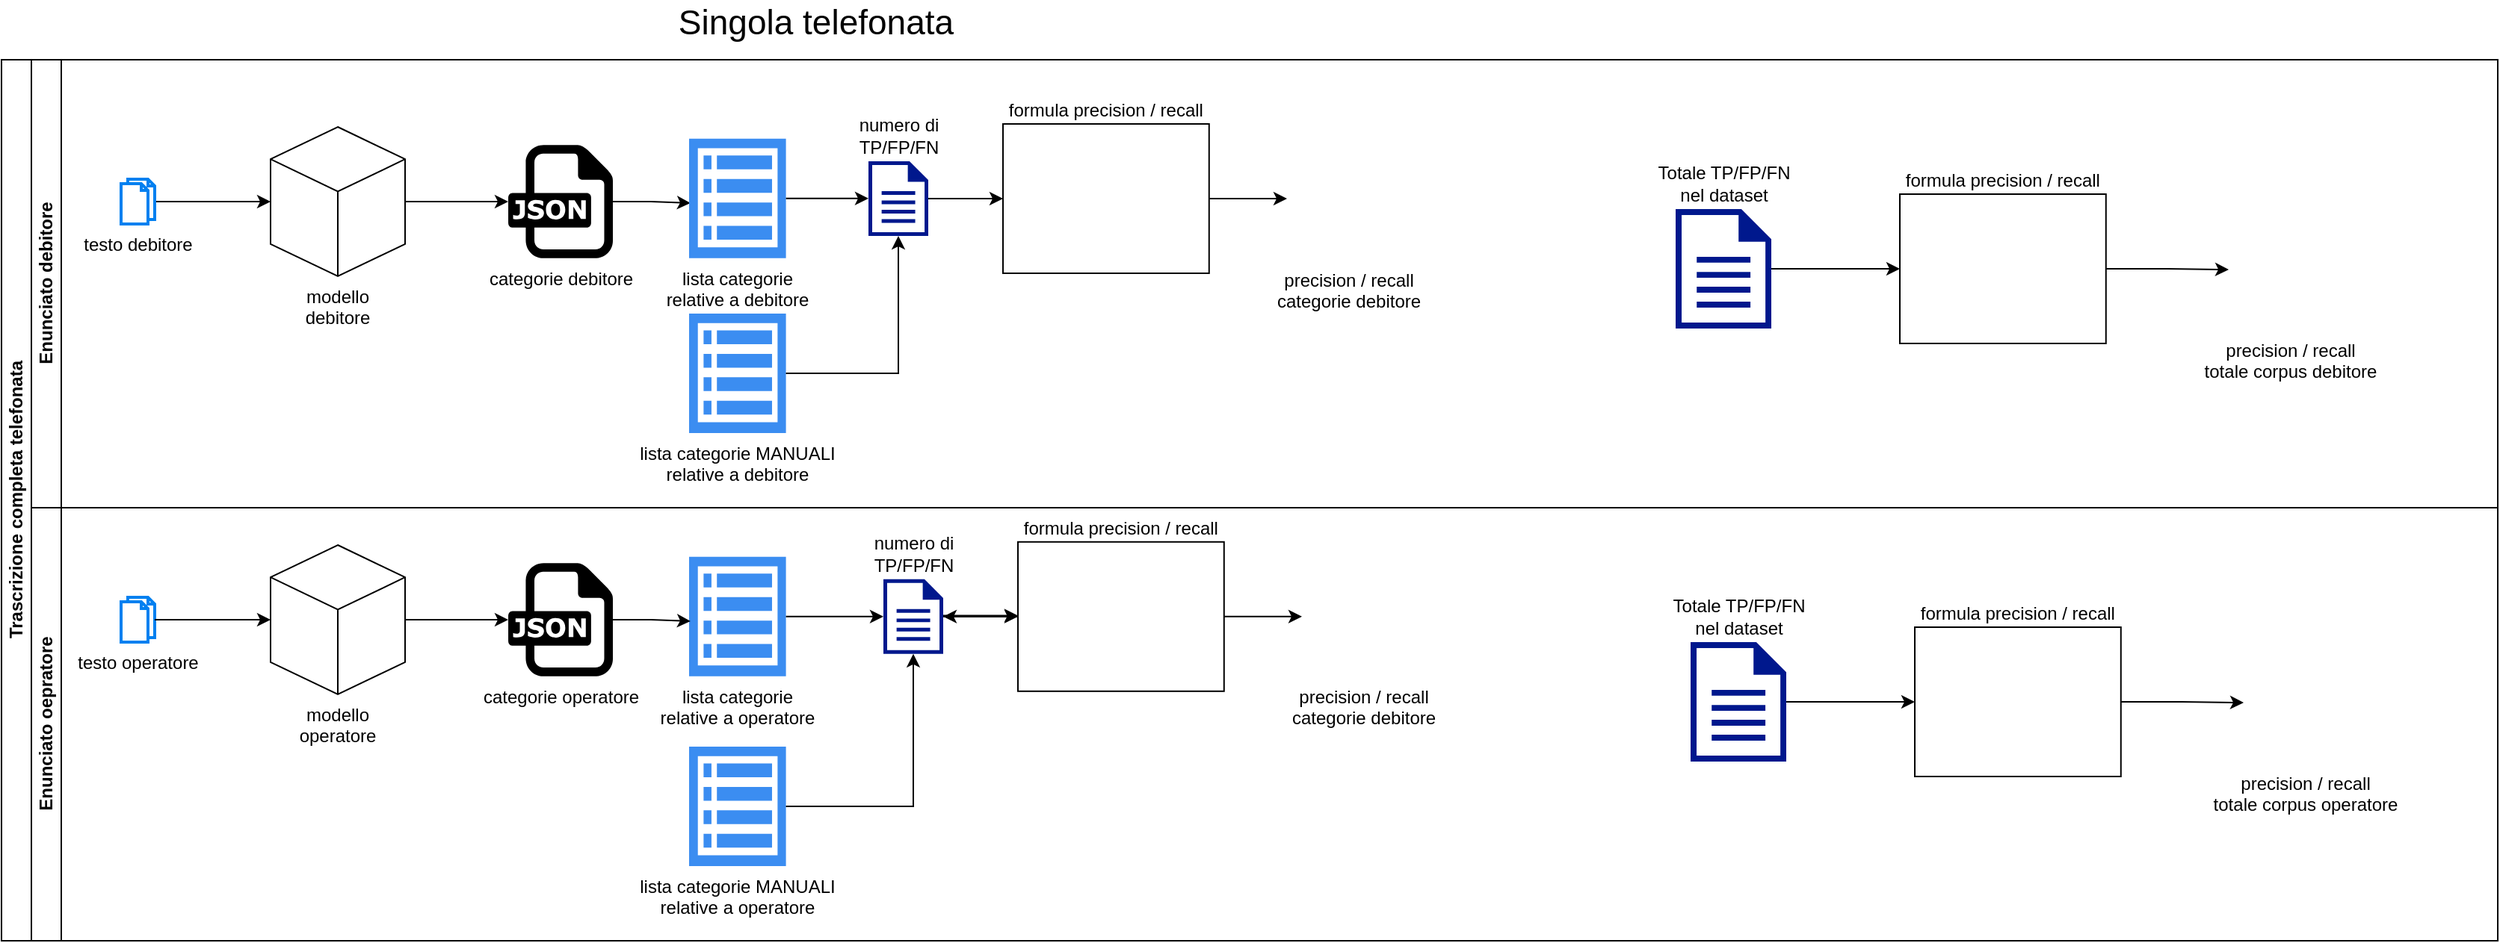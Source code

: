 <mxfile version="20.8.13" type="github">
  <diagram id="C5RBs43oDa-KdzZeNtuy" name="Page-1">
    <mxGraphModel dx="1500" dy="797" grid="1" gridSize="10" guides="1" tooltips="1" connect="1" arrows="1" fold="1" page="1" pageScale="1" pageWidth="827" pageHeight="1169" math="0" shadow="0">
      <root>
        <mxCell id="WIyWlLk6GJQsqaUBKTNV-0" />
        <mxCell id="WIyWlLk6GJQsqaUBKTNV-1" parent="WIyWlLk6GJQsqaUBKTNV-0" />
        <mxCell id="XQuHplglNApcFHOVQP9D-73" value="Trascrizione completa telefonata" style="swimlane;childLayout=stackLayout;resizeParent=1;resizeParentMax=0;horizontal=0;startSize=20;horizontalStack=0;html=1;" parent="WIyWlLk6GJQsqaUBKTNV-1" vertex="1">
          <mxGeometry x="30" y="230" width="1670" height="590" as="geometry" />
        </mxCell>
        <mxCell id="XQuHplglNApcFHOVQP9D-74" value="Enunciato debitore" style="swimlane;startSize=20;horizontal=0;html=1;" parent="XQuHplglNApcFHOVQP9D-73" vertex="1">
          <mxGeometry x="20" width="1650" height="300" as="geometry" />
        </mxCell>
        <mxCell id="XQuHplglNApcFHOVQP9D-81" style="edgeStyle=orthogonalEdgeStyle;rounded=0;orthogonalLoop=1;jettySize=auto;html=1;" parent="XQuHplglNApcFHOVQP9D-74" source="XQuHplglNApcFHOVQP9D-77" target="XQuHplglNApcFHOVQP9D-80" edge="1">
          <mxGeometry relative="1" as="geometry" />
        </mxCell>
        <mxCell id="XQuHplglNApcFHOVQP9D-77" value="modello debitore" style="html=1;whiteSpace=wrap;shape=isoCube2;backgroundOutline=1;isoAngle=15;spacingTop=0;labelPosition=center;verticalLabelPosition=bottom;align=center;verticalAlign=top;" parent="XQuHplglNApcFHOVQP9D-74" vertex="1">
          <mxGeometry x="160" y="45" width="90" height="100" as="geometry" />
        </mxCell>
        <mxCell id="XQuHplglNApcFHOVQP9D-79" style="edgeStyle=orthogonalEdgeStyle;rounded=0;orthogonalLoop=1;jettySize=auto;html=1;entryX=0;entryY=0.5;entryDx=0;entryDy=0;entryPerimeter=0;" parent="XQuHplglNApcFHOVQP9D-74" source="XQuHplglNApcFHOVQP9D-78" target="XQuHplglNApcFHOVQP9D-77" edge="1">
          <mxGeometry relative="1" as="geometry" />
        </mxCell>
        <mxCell id="XQuHplglNApcFHOVQP9D-78" value="testo debitore" style="html=1;verticalLabelPosition=bottom;align=center;labelBackgroundColor=#ffffff;verticalAlign=top;strokeWidth=2;strokeColor=#0080F0;shadow=0;dashed=0;shape=mxgraph.ios7.icons.documents;" parent="XQuHplglNApcFHOVQP9D-74" vertex="1">
          <mxGeometry x="60" y="80" width="22.5" height="30" as="geometry" />
        </mxCell>
        <mxCell id="XQuHplglNApcFHOVQP9D-104" style="edgeStyle=orthogonalEdgeStyle;rounded=0;orthogonalLoop=1;jettySize=auto;html=1;entryX=0.015;entryY=0.538;entryDx=0;entryDy=0;entryPerimeter=0;" parent="XQuHplglNApcFHOVQP9D-74" source="XQuHplglNApcFHOVQP9D-80" target="XQuHplglNApcFHOVQP9D-89" edge="1">
          <mxGeometry relative="1" as="geometry" />
        </mxCell>
        <mxCell id="XQuHplglNApcFHOVQP9D-80" value="categorie debitore" style="dashed=0;outlineConnect=0;html=1;align=center;labelPosition=center;verticalLabelPosition=bottom;verticalAlign=top;shape=mxgraph.weblogos.json" parent="XQuHplglNApcFHOVQP9D-74" vertex="1">
          <mxGeometry x="319" y="57.1" width="70" height="75.8" as="geometry" />
        </mxCell>
        <mxCell id="XQuHplglNApcFHOVQP9D-89" value="lista categorie &lt;br&gt;relative a debitore" style="sketch=0;html=1;aspect=fixed;strokeColor=none;shadow=0;align=center;verticalAlign=top;fillColor=#3B8DF1;shape=mxgraph.gcp2.view_list;labelPosition=center;verticalLabelPosition=bottom;" parent="XQuHplglNApcFHOVQP9D-74" vertex="1">
          <mxGeometry x="440" y="52.9" width="64.8" height="80" as="geometry" />
        </mxCell>
        <mxCell id="XQuHplglNApcFHOVQP9D-95" style="edgeStyle=orthogonalEdgeStyle;rounded=0;orthogonalLoop=1;jettySize=auto;html=1;" parent="XQuHplglNApcFHOVQP9D-74" source="XQuHplglNApcFHOVQP9D-89" edge="1">
          <mxGeometry relative="1" as="geometry">
            <mxPoint x="560" y="92.9" as="targetPoint" />
          </mxGeometry>
        </mxCell>
        <mxCell id="XQuHplglNApcFHOVQP9D-93" value="lista categorie MANUALI&lt;br&gt;relative a debitore" style="sketch=0;html=1;aspect=fixed;strokeColor=none;shadow=0;align=center;verticalAlign=top;fillColor=#3B8DF1;shape=mxgraph.gcp2.view_list;labelPosition=center;verticalLabelPosition=bottom;" parent="XQuHplglNApcFHOVQP9D-74" vertex="1">
          <mxGeometry x="440" y="170" width="64.8" height="80" as="geometry" />
        </mxCell>
        <mxCell id="XQuHplglNApcFHOVQP9D-92" style="edgeStyle=orthogonalEdgeStyle;rounded=0;orthogonalLoop=1;jettySize=auto;html=1;entryX=0.5;entryY=1;entryDx=0;entryDy=0;entryPerimeter=0;" parent="XQuHplglNApcFHOVQP9D-74" source="XQuHplglNApcFHOVQP9D-93" target="h_Pjg7v3YA9R5ozHN4wc-22" edge="1">
          <mxGeometry relative="1" as="geometry">
            <mxPoint x="592" y="124.9" as="targetPoint" />
          </mxGeometry>
        </mxCell>
        <mxCell id="XQuHplglNApcFHOVQP9D-105" value="precision / recall&lt;br&gt;categorie debitore" style="shape=image;html=1;verticalAlign=top;verticalLabelPosition=bottom;labelBackgroundColor=#ffffff;imageAspect=0;aspect=fixed;image=https://cdn4.iconfinder.com/data/icons/online-marketing-hand-drawn-vol-2/52/graph__information__online__bars__web__chart__pie-128.png" parent="XQuHplglNApcFHOVQP9D-74" vertex="1">
          <mxGeometry x="840" y="52.45" width="81.1" height="81.1" as="geometry" />
        </mxCell>
        <mxCell id="XQuHplglNApcFHOVQP9D-103" style="edgeStyle=orthogonalEdgeStyle;rounded=0;orthogonalLoop=1;jettySize=auto;html=1;entryX=0;entryY=0.5;entryDx=0;entryDy=0;startArrow=none;exitX=1;exitY=0.5;exitDx=0;exitDy=0;" parent="XQuHplglNApcFHOVQP9D-74" source="h_Pjg7v3YA9R5ozHN4wc-2" target="XQuHplglNApcFHOVQP9D-105" edge="1">
          <mxGeometry relative="1" as="geometry">
            <mxPoint x="1010" y="73.55" as="targetPoint" />
            <mxPoint x="790" y="89.55" as="sourcePoint" />
          </mxGeometry>
        </mxCell>
        <mxCell id="h_Pjg7v3YA9R5ozHN4wc-2" value="formula precision / recall" style="shape=image;imageAspect=0;aspect=fixed;verticalLabelPosition=top;verticalAlign=bottom;image=https://i0.wp.com/neptune.ai/wp-content/uploads/2022/10/Recommender-Systems-ML-Metrics-vs-Business-Metrics_25-1.png?resize=623%2C263&amp;ssl=1;imageBorder=default;clipPath=inset(0% 59.33% 36.61% 3.67%);labelPosition=center;align=center;" parent="XQuHplglNApcFHOVQP9D-74" vertex="1">
          <mxGeometry x="650" y="43.0" width="137.89" height="100" as="geometry" />
        </mxCell>
        <mxCell id="h_Pjg7v3YA9R5ozHN4wc-23" style="edgeStyle=orthogonalEdgeStyle;rounded=0;orthogonalLoop=1;jettySize=auto;html=1;entryX=0;entryY=0.5;entryDx=0;entryDy=0;" parent="XQuHplglNApcFHOVQP9D-74" source="h_Pjg7v3YA9R5ozHN4wc-22" target="h_Pjg7v3YA9R5ozHN4wc-2" edge="1">
          <mxGeometry relative="1" as="geometry" />
        </mxCell>
        <mxCell id="h_Pjg7v3YA9R5ozHN4wc-22" value="numero di&lt;br&gt;TP/FP/FN" style="sketch=0;aspect=fixed;pointerEvents=1;shadow=0;dashed=0;html=1;strokeColor=none;labelPosition=center;verticalLabelPosition=top;verticalAlign=bottom;align=center;fillColor=#00188D;shape=mxgraph.mscae.enterprise.document" parent="XQuHplglNApcFHOVQP9D-74" vertex="1">
          <mxGeometry x="560" y="68" width="40" height="50" as="geometry" />
        </mxCell>
        <mxCell id="igq0bwZe3Dh8CAutKzmF-1" value="Totale TP/FP/FN&lt;br&gt;nel dataset" style="sketch=0;aspect=fixed;pointerEvents=1;shadow=0;dashed=0;html=1;strokeColor=none;labelPosition=center;verticalLabelPosition=top;verticalAlign=bottom;align=center;fillColor=#00188D;shape=mxgraph.mscae.enterprise.document" vertex="1" parent="XQuHplglNApcFHOVQP9D-74">
          <mxGeometry x="1100" y="100" width="64" height="80" as="geometry" />
        </mxCell>
        <mxCell id="igq0bwZe3Dh8CAutKzmF-6" value="" style="edgeStyle=orthogonalEdgeStyle;rounded=0;orthogonalLoop=1;jettySize=auto;html=1;fontSize=23;entryX=0;entryY=0.5;entryDx=0;entryDy=0;exitX=1;exitY=0.5;exitDx=0;exitDy=0;exitPerimeter=0;" edge="1" parent="XQuHplglNApcFHOVQP9D-74" source="igq0bwZe3Dh8CAutKzmF-1" target="igq0bwZe3Dh8CAutKzmF-7">
          <mxGeometry relative="1" as="geometry">
            <mxPoint x="1166" y="130.0" as="targetPoint" />
            <mxPoint x="1190" y="170" as="sourcePoint" />
          </mxGeometry>
        </mxCell>
        <mxCell id="igq0bwZe3Dh8CAutKzmF-7" value="formula precision / recall" style="shape=image;imageAspect=0;aspect=fixed;verticalLabelPosition=top;verticalAlign=bottom;image=https://i0.wp.com/neptune.ai/wp-content/uploads/2022/10/Recommender-Systems-ML-Metrics-vs-Business-Metrics_25-1.png?resize=623%2C263&amp;ssl=1;imageBorder=default;clipPath=inset(0% 59.33% 36.61% 3.67%);labelPosition=center;align=center;" vertex="1" parent="XQuHplglNApcFHOVQP9D-74">
          <mxGeometry x="1250" y="90" width="137.89" height="100" as="geometry" />
        </mxCell>
        <mxCell id="igq0bwZe3Dh8CAutKzmF-8" value="precision / recall&lt;br&gt;totale corpus debitore" style="shape=image;html=1;verticalAlign=top;verticalLabelPosition=bottom;labelBackgroundColor=#ffffff;imageAspect=0;aspect=fixed;image=https://cdn4.iconfinder.com/data/icons/online-marketing-hand-drawn-vol-2/52/graph__information__online__bars__web__chart__pie-128.png" vertex="1" parent="XQuHplglNApcFHOVQP9D-74">
          <mxGeometry x="1470" y="100" width="81.1" height="81.1" as="geometry" />
        </mxCell>
        <mxCell id="igq0bwZe3Dh8CAutKzmF-10" value="" style="edgeStyle=orthogonalEdgeStyle;rounded=0;orthogonalLoop=1;jettySize=auto;html=1;fontSize=23;" edge="1" parent="XQuHplglNApcFHOVQP9D-74" source="igq0bwZe3Dh8CAutKzmF-7" target="igq0bwZe3Dh8CAutKzmF-8">
          <mxGeometry relative="1" as="geometry" />
        </mxCell>
        <mxCell id="XQuHplglNApcFHOVQP9D-75" value="Enunciato oepratore" style="swimlane;startSize=20;horizontal=0;html=1;" parent="XQuHplglNApcFHOVQP9D-73" vertex="1">
          <mxGeometry x="20" y="300" width="1650" height="290" as="geometry" />
        </mxCell>
        <mxCell id="XQuHplglNApcFHOVQP9D-85" value="testo operatore" style="html=1;verticalLabelPosition=bottom;align=center;labelBackgroundColor=#ffffff;verticalAlign=top;strokeWidth=2;strokeColor=#0080F0;shadow=0;dashed=0;shape=mxgraph.ios7.icons.documents;" parent="XQuHplglNApcFHOVQP9D-75" vertex="1">
          <mxGeometry x="60" y="60" width="22.5" height="30" as="geometry" />
        </mxCell>
        <mxCell id="XQuHplglNApcFHOVQP9D-87" value="modello operatore" style="html=1;whiteSpace=wrap;shape=isoCube2;backgroundOutline=1;isoAngle=15;labelPosition=center;verticalLabelPosition=bottom;align=center;verticalAlign=top;" parent="XQuHplglNApcFHOVQP9D-75" vertex="1">
          <mxGeometry x="160" y="25" width="90" height="100" as="geometry" />
        </mxCell>
        <mxCell id="XQuHplglNApcFHOVQP9D-84" style="edgeStyle=orthogonalEdgeStyle;rounded=0;orthogonalLoop=1;jettySize=auto;html=1;entryX=0;entryY=0.5;entryDx=0;entryDy=0;entryPerimeter=0;" parent="XQuHplglNApcFHOVQP9D-75" source="XQuHplglNApcFHOVQP9D-85" target="XQuHplglNApcFHOVQP9D-87" edge="1">
          <mxGeometry relative="1" as="geometry" />
        </mxCell>
        <mxCell id="XQuHplglNApcFHOVQP9D-88" value="categorie operatore" style="dashed=0;outlineConnect=0;html=1;align=center;labelPosition=center;verticalLabelPosition=bottom;verticalAlign=top;shape=mxgraph.weblogos.json" parent="XQuHplglNApcFHOVQP9D-75" vertex="1">
          <mxGeometry x="319" y="37.1" width="70" height="75.8" as="geometry" />
        </mxCell>
        <mxCell id="XQuHplglNApcFHOVQP9D-86" style="edgeStyle=orthogonalEdgeStyle;rounded=0;orthogonalLoop=1;jettySize=auto;html=1;exitX=1;exitY=0.5;exitDx=0;exitDy=0;exitPerimeter=0;" parent="XQuHplglNApcFHOVQP9D-75" source="XQuHplglNApcFHOVQP9D-87" target="XQuHplglNApcFHOVQP9D-88" edge="1">
          <mxGeometry relative="1" as="geometry" />
        </mxCell>
        <mxCell id="XQuHplglNApcFHOVQP9D-107" value="lista categorie &lt;br&gt;relative a operatore" style="sketch=0;html=1;aspect=fixed;strokeColor=none;shadow=0;align=center;verticalAlign=top;fillColor=#3B8DF1;shape=mxgraph.gcp2.view_list;labelPosition=center;verticalLabelPosition=bottom;" parent="XQuHplglNApcFHOVQP9D-75" vertex="1">
          <mxGeometry x="440" y="32.9" width="64.8" height="80" as="geometry" />
        </mxCell>
        <mxCell id="XQuHplglNApcFHOVQP9D-109" style="edgeStyle=orthogonalEdgeStyle;rounded=0;orthogonalLoop=1;jettySize=auto;html=1;entryX=0;entryY=0.5;entryDx=0;entryDy=0;entryPerimeter=0;" parent="XQuHplglNApcFHOVQP9D-75" source="XQuHplglNApcFHOVQP9D-107" target="h_Pjg7v3YA9R5ozHN4wc-28" edge="1">
          <mxGeometry relative="1" as="geometry">
            <mxPoint x="560" y="72.35" as="targetPoint" />
          </mxGeometry>
        </mxCell>
        <mxCell id="XQuHplglNApcFHOVQP9D-110" value="lista categorie MANUALI&lt;br&gt;relative a operatore" style="sketch=0;html=1;aspect=fixed;strokeColor=none;shadow=0;align=center;verticalAlign=top;fillColor=#3B8DF1;shape=mxgraph.gcp2.view_list;labelPosition=center;verticalLabelPosition=bottom;" parent="XQuHplglNApcFHOVQP9D-75" vertex="1">
          <mxGeometry x="440" y="160.0" width="64.8" height="80" as="geometry" />
        </mxCell>
        <mxCell id="XQuHplglNApcFHOVQP9D-111" style="edgeStyle=orthogonalEdgeStyle;rounded=0;orthogonalLoop=1;jettySize=auto;html=1;entryX=0.5;entryY=1;entryDx=0;entryDy=0;entryPerimeter=0;" parent="XQuHplglNApcFHOVQP9D-75" source="XQuHplglNApcFHOVQP9D-110" target="h_Pjg7v3YA9R5ozHN4wc-28" edge="1">
          <mxGeometry relative="1" as="geometry">
            <mxPoint x="628.945" y="122.35" as="targetPoint" />
          </mxGeometry>
        </mxCell>
        <mxCell id="XQuHplglNApcFHOVQP9D-106" style="edgeStyle=orthogonalEdgeStyle;rounded=0;orthogonalLoop=1;jettySize=auto;html=1;entryX=0.015;entryY=0.538;entryDx=0;entryDy=0;entryPerimeter=0;" parent="XQuHplglNApcFHOVQP9D-75" source="XQuHplglNApcFHOVQP9D-88" target="XQuHplglNApcFHOVQP9D-107" edge="1">
          <mxGeometry relative="1" as="geometry">
            <mxPoint x="420" y="72.1" as="sourcePoint" />
          </mxGeometry>
        </mxCell>
        <mxCell id="h_Pjg7v3YA9R5ozHN4wc-24" value="precision / recall&lt;br&gt;categorie debitore" style="shape=image;html=1;verticalAlign=top;verticalLabelPosition=bottom;labelBackgroundColor=#ffffff;imageAspect=0;aspect=fixed;image=https://cdn4.iconfinder.com/data/icons/online-marketing-hand-drawn-vol-2/52/graph__information__online__bars__web__chart__pie-128.png" parent="XQuHplglNApcFHOVQP9D-75" vertex="1">
          <mxGeometry x="850" y="32.35" width="81.1" height="81.1" as="geometry" />
        </mxCell>
        <mxCell id="h_Pjg7v3YA9R5ozHN4wc-25" style="edgeStyle=orthogonalEdgeStyle;rounded=0;orthogonalLoop=1;jettySize=auto;html=1;entryX=0;entryY=0.5;entryDx=0;entryDy=0;startArrow=none;exitX=1;exitY=0.5;exitDx=0;exitDy=0;" parent="XQuHplglNApcFHOVQP9D-75" source="h_Pjg7v3YA9R5ozHN4wc-26" target="h_Pjg7v3YA9R5ozHN4wc-24" edge="1">
          <mxGeometry relative="1" as="geometry">
            <mxPoint x="970" y="-176.55" as="targetPoint" />
            <mxPoint x="750" y="-160.55" as="sourcePoint" />
          </mxGeometry>
        </mxCell>
        <mxCell id="igq0bwZe3Dh8CAutKzmF-5" value="" style="edgeStyle=orthogonalEdgeStyle;rounded=0;orthogonalLoop=1;jettySize=auto;html=1;fontSize=23;" edge="1" parent="XQuHplglNApcFHOVQP9D-75" source="h_Pjg7v3YA9R5ozHN4wc-26" target="h_Pjg7v3YA9R5ozHN4wc-28">
          <mxGeometry relative="1" as="geometry" />
        </mxCell>
        <mxCell id="h_Pjg7v3YA9R5ozHN4wc-26" value="formula precision / recall" style="shape=image;imageAspect=0;aspect=fixed;verticalLabelPosition=top;verticalAlign=bottom;image=https://i0.wp.com/neptune.ai/wp-content/uploads/2022/10/Recommender-Systems-ML-Metrics-vs-Business-Metrics_25-1.png?resize=623%2C263&amp;ssl=1;imageBorder=default;clipPath=inset(0% 59.33% 36.61% 3.67%);labelPosition=center;align=center;" parent="XQuHplglNApcFHOVQP9D-75" vertex="1">
          <mxGeometry x="660" y="22.9" width="137.89" height="100" as="geometry" />
        </mxCell>
        <mxCell id="h_Pjg7v3YA9R5ozHN4wc-27" style="edgeStyle=orthogonalEdgeStyle;rounded=0;orthogonalLoop=1;jettySize=auto;html=1;entryX=0;entryY=0.5;entryDx=0;entryDy=0;" parent="XQuHplglNApcFHOVQP9D-75" source="h_Pjg7v3YA9R5ozHN4wc-28" target="h_Pjg7v3YA9R5ozHN4wc-26" edge="1">
          <mxGeometry relative="1" as="geometry" />
        </mxCell>
        <mxCell id="h_Pjg7v3YA9R5ozHN4wc-28" value="numero di&lt;br&gt;TP/FP/FN" style="sketch=0;aspect=fixed;pointerEvents=1;shadow=0;dashed=0;html=1;strokeColor=none;labelPosition=center;verticalLabelPosition=top;verticalAlign=bottom;align=center;fillColor=#00188D;shape=mxgraph.mscae.enterprise.document" parent="XQuHplglNApcFHOVQP9D-75" vertex="1">
          <mxGeometry x="570" y="47.9" width="40" height="50" as="geometry" />
        </mxCell>
        <mxCell id="igq0bwZe3Dh8CAutKzmF-2" style="edgeStyle=orthogonalEdgeStyle;rounded=0;orthogonalLoop=1;jettySize=auto;html=1;entryX=0;entryY=0.5;entryDx=0;entryDy=0;" edge="1" parent="XQuHplglNApcFHOVQP9D-75">
          <mxGeometry relative="1" as="geometry">
            <mxPoint x="610" y="72.19" as="sourcePoint" />
            <mxPoint x="660" y="72.19" as="targetPoint" />
          </mxGeometry>
        </mxCell>
        <mxCell id="igq0bwZe3Dh8CAutKzmF-11" value="Totale TP/FP/FN&lt;br&gt;nel dataset" style="sketch=0;aspect=fixed;pointerEvents=1;shadow=0;dashed=0;html=1;strokeColor=none;labelPosition=center;verticalLabelPosition=top;verticalAlign=bottom;align=center;fillColor=#00188D;shape=mxgraph.mscae.enterprise.document" vertex="1" parent="XQuHplglNApcFHOVQP9D-75">
          <mxGeometry x="1110" y="90" width="64" height="80" as="geometry" />
        </mxCell>
        <mxCell id="igq0bwZe3Dh8CAutKzmF-12" value="" style="edgeStyle=orthogonalEdgeStyle;rounded=0;orthogonalLoop=1;jettySize=auto;html=1;fontSize=23;entryX=0;entryY=0.5;entryDx=0;entryDy=0;exitX=1;exitY=0.5;exitDx=0;exitDy=0;exitPerimeter=0;" edge="1" parent="XQuHplglNApcFHOVQP9D-75" source="igq0bwZe3Dh8CAutKzmF-11" target="igq0bwZe3Dh8CAutKzmF-13">
          <mxGeometry relative="1" as="geometry">
            <mxPoint x="1126" y="-110.0" as="targetPoint" />
            <mxPoint x="1150" y="-70" as="sourcePoint" />
          </mxGeometry>
        </mxCell>
        <mxCell id="igq0bwZe3Dh8CAutKzmF-13" value="formula precision / recall" style="shape=image;imageAspect=0;aspect=fixed;verticalLabelPosition=top;verticalAlign=bottom;image=https://i0.wp.com/neptune.ai/wp-content/uploads/2022/10/Recommender-Systems-ML-Metrics-vs-Business-Metrics_25-1.png?resize=623%2C263&amp;ssl=1;imageBorder=default;clipPath=inset(0% 59.33% 36.61% 3.67%);labelPosition=center;align=center;" vertex="1" parent="XQuHplglNApcFHOVQP9D-75">
          <mxGeometry x="1260" y="80" width="137.89" height="100" as="geometry" />
        </mxCell>
        <mxCell id="igq0bwZe3Dh8CAutKzmF-14" value="precision / recall&lt;br&gt;totale corpus operatore" style="shape=image;html=1;verticalAlign=top;verticalLabelPosition=bottom;labelBackgroundColor=#ffffff;imageAspect=0;aspect=fixed;image=https://cdn4.iconfinder.com/data/icons/online-marketing-hand-drawn-vol-2/52/graph__information__online__bars__web__chart__pie-128.png" vertex="1" parent="XQuHplglNApcFHOVQP9D-75">
          <mxGeometry x="1480" y="90" width="81.1" height="81.1" as="geometry" />
        </mxCell>
        <mxCell id="igq0bwZe3Dh8CAutKzmF-15" value="" style="edgeStyle=orthogonalEdgeStyle;rounded=0;orthogonalLoop=1;jettySize=auto;html=1;fontSize=23;" edge="1" parent="XQuHplglNApcFHOVQP9D-75" source="igq0bwZe3Dh8CAutKzmF-13" target="igq0bwZe3Dh8CAutKzmF-14">
          <mxGeometry relative="1" as="geometry" />
        </mxCell>
        <mxCell id="igq0bwZe3Dh8CAutKzmF-0" value="Singola telefonata" style="text;html=1;strokeColor=none;fillColor=none;align=center;verticalAlign=middle;whiteSpace=wrap;rounded=0;fontSize=23;" vertex="1" parent="WIyWlLk6GJQsqaUBKTNV-1">
          <mxGeometry x="480" y="190" width="190" height="30" as="geometry" />
        </mxCell>
      </root>
    </mxGraphModel>
  </diagram>
</mxfile>
